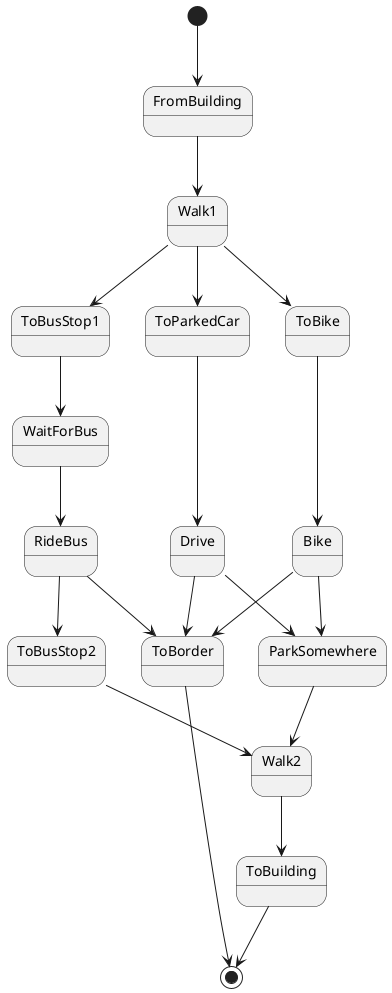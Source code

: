 @startuml

[*] --> FromBuilding
FromBuilding --> Walk1

Walk1 --> ToParkedCar
ToParkedCar --> Drive
Drive --> ToBorder
Drive --> ParkSomewhere
ParkSomewhere --> Walk2
Walk2 --> ToBuilding

Walk1 --> ToBike
ToBike --> Bike
Bike --> ToBorder
Bike --> ParkSomewhere

Walk1 --> ToBusStop1
ToBusStop1 --> WaitForBus
WaitForBus --> RideBus
RideBus --> ToBorder
RideBus --> ToBusStop2
ToBusStop2 --> Walk2

ToBuilding --> [*]
ToBorder --> [*]

@enduml
